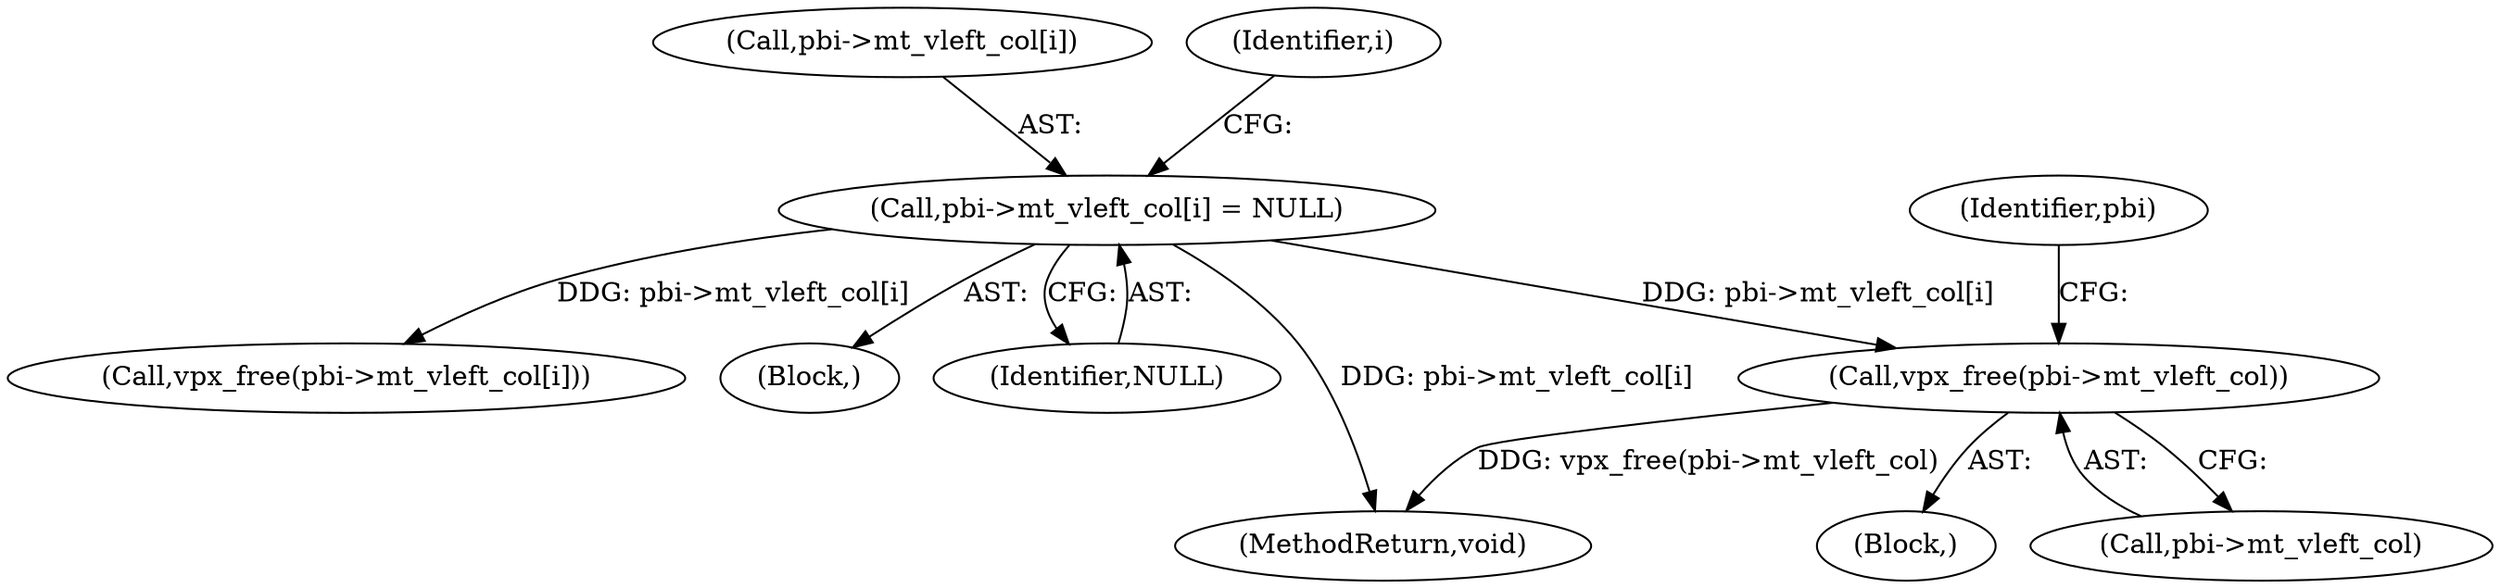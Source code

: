 digraph "0_Android_6886e8e0a9db2dbad723dc37a548233e004b33bc_3@API" {
"1000329" [label="(Call,vpx_free(pbi->mt_vleft_col))"];
"1000322" [label="(Call,pbi->mt_vleft_col[i] = NULL)"];
"1000323" [label="(Call,pbi->mt_vleft_col[i])"];
"1000330" [label="(Call,pbi->mt_vleft_col)"];
"1000316" [label="(Call,vpx_free(pbi->mt_vleft_col[i]))"];
"1000305" [label="(Block,)"];
"1000315" [label="(Block,)"];
"1000322" [label="(Call,pbi->mt_vleft_col[i] = NULL)"];
"1000328" [label="(Identifier,NULL)"];
"1000314" [label="(Identifier,i)"];
"1000335" [label="(Identifier,pbi)"];
"1000329" [label="(Call,vpx_free(pbi->mt_vleft_col))"];
"1000338" [label="(MethodReturn,void)"];
"1000329" -> "1000305"  [label="AST: "];
"1000329" -> "1000330"  [label="CFG: "];
"1000330" -> "1000329"  [label="AST: "];
"1000335" -> "1000329"  [label="CFG: "];
"1000329" -> "1000338"  [label="DDG: vpx_free(pbi->mt_vleft_col)"];
"1000322" -> "1000329"  [label="DDG: pbi->mt_vleft_col[i]"];
"1000322" -> "1000315"  [label="AST: "];
"1000322" -> "1000328"  [label="CFG: "];
"1000323" -> "1000322"  [label="AST: "];
"1000328" -> "1000322"  [label="AST: "];
"1000314" -> "1000322"  [label="CFG: "];
"1000322" -> "1000338"  [label="DDG: pbi->mt_vleft_col[i]"];
"1000322" -> "1000316"  [label="DDG: pbi->mt_vleft_col[i]"];
}
